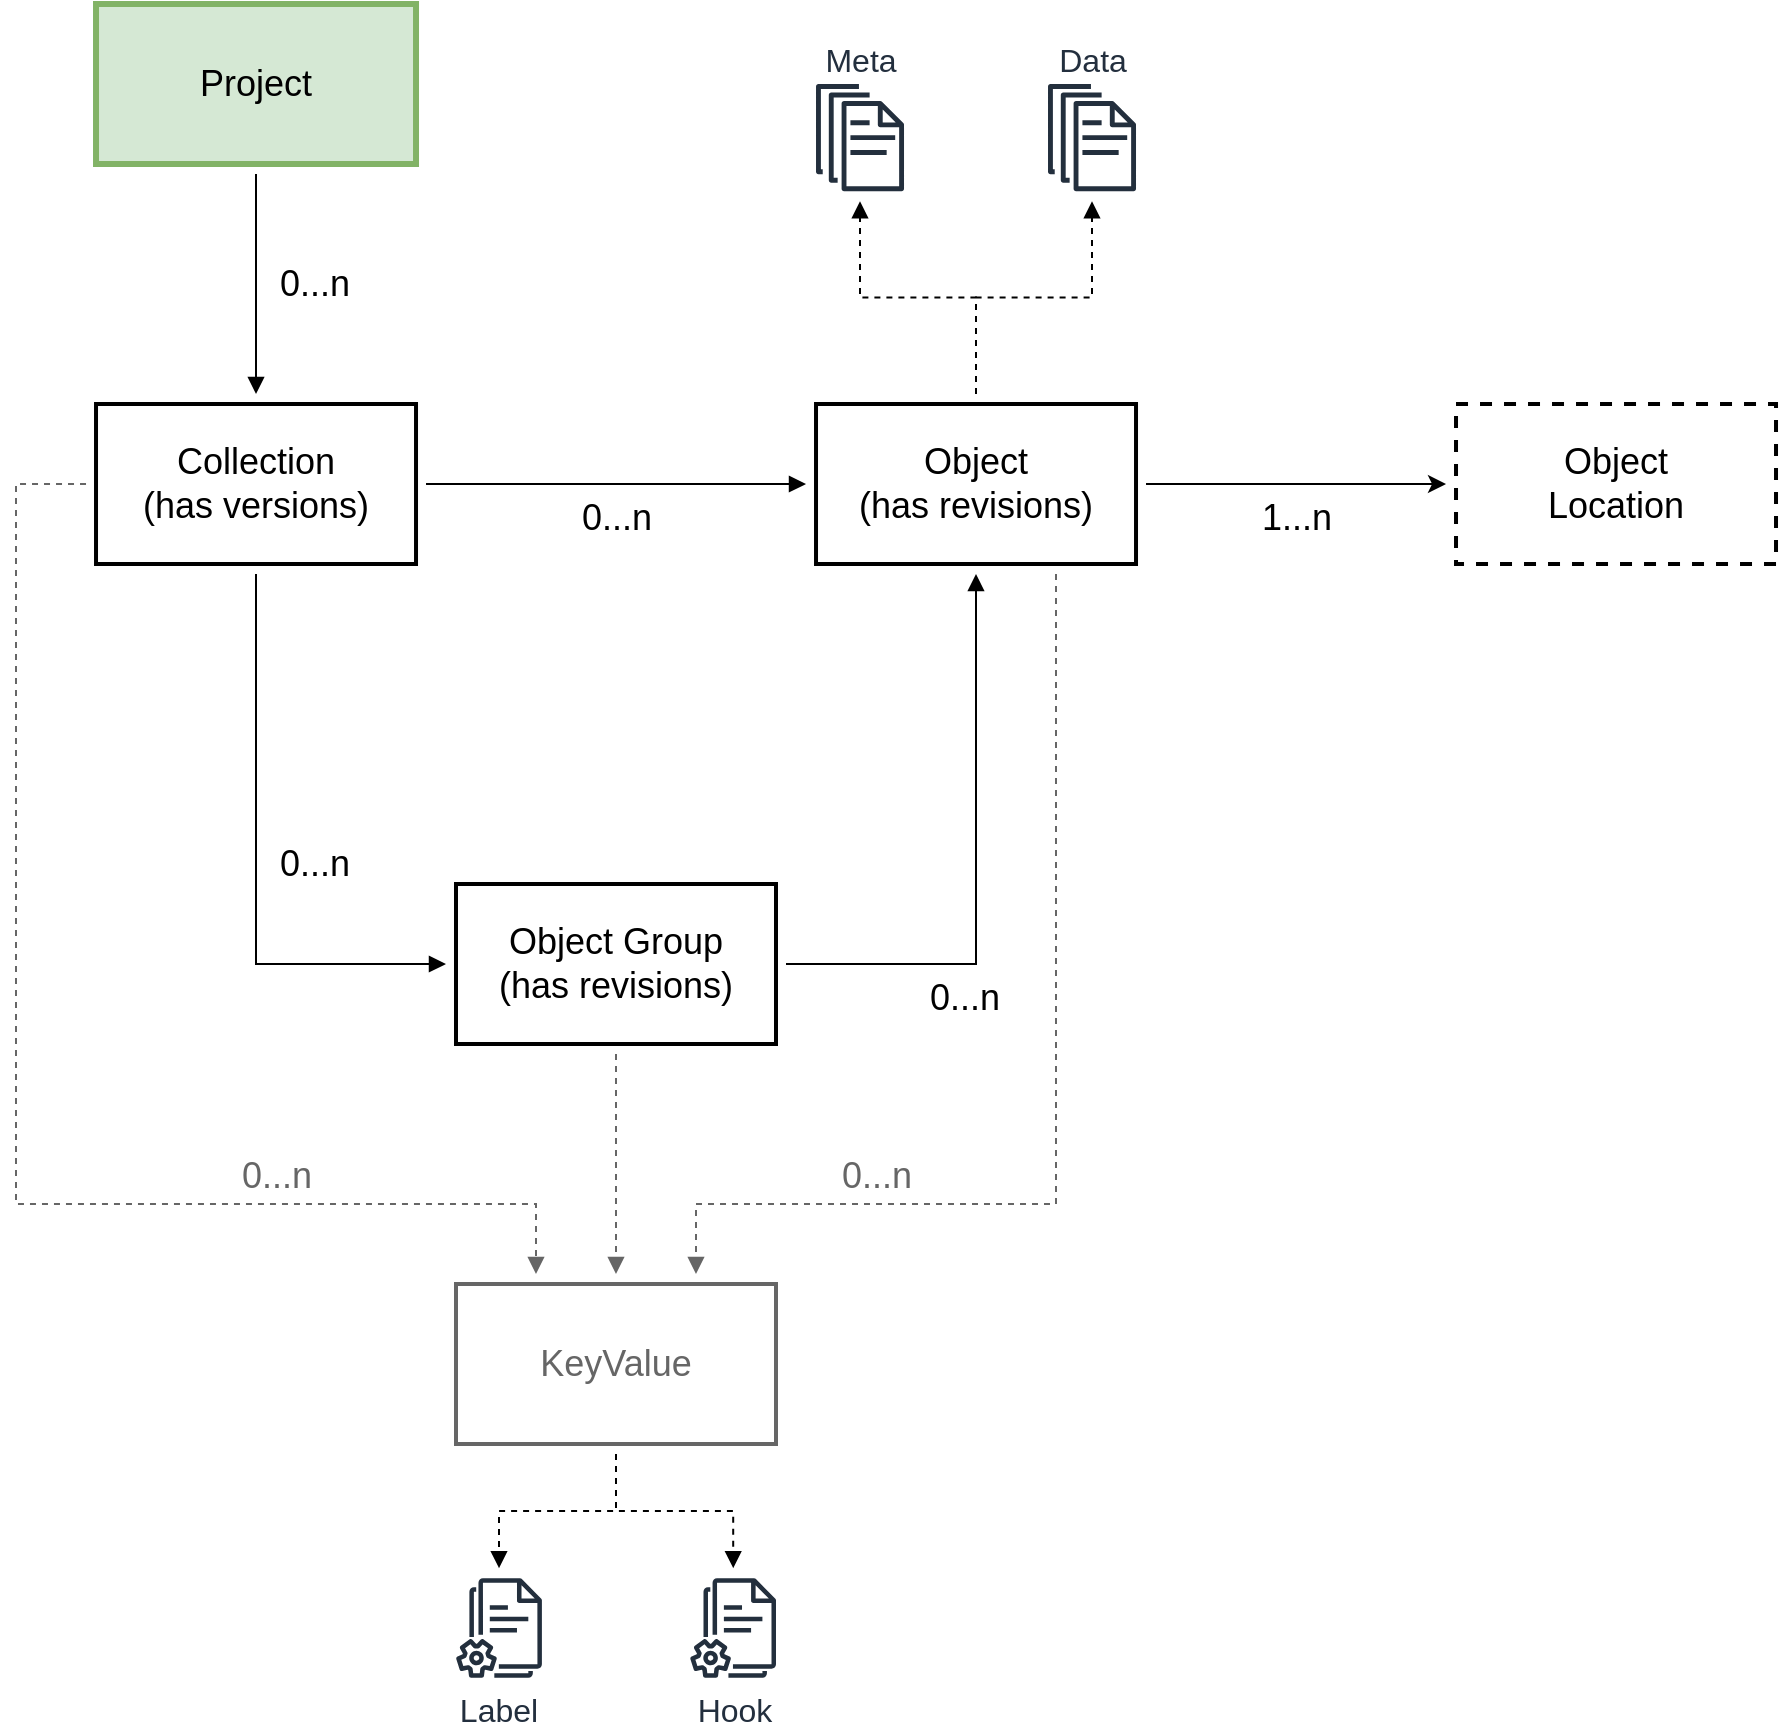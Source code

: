 <mxfile version="20.3.2" type="device"><diagram id="Ht1M8jgEwFfnCIfOTk4-" name="Page-1"><mxGraphModel dx="1422" dy="847" grid="1" gridSize="10" guides="1" tooltips="1" connect="1" arrows="1" fold="1" page="1" pageScale="1" pageWidth="1169" pageHeight="827" math="0" shadow="0"><root><mxCell id="0"/><mxCell id="1" parent="0"/><mxCell id="BF-NJ4ZRC7je2if8lPAY-17" value="0...n" style="edgeStyle=orthogonalEdgeStyle;rounded=0;orthogonalLoop=1;jettySize=auto;html=1;fontSize=18;endArrow=block;endFill=1;sourcePerimeterSpacing=5;targetPerimeterSpacing=5;labelPosition=right;verticalLabelPosition=middle;align=left;verticalAlign=middle;labelBackgroundColor=none;" parent="1" source="BF-NJ4ZRC7je2if8lPAY-1" target="BF-NJ4ZRC7je2if8lPAY-3" edge="1"><mxGeometry y="10" relative="1" as="geometry"><mxPoint as="offset"/></mxGeometry></mxCell><mxCell id="BF-NJ4ZRC7je2if8lPAY-1" value="Project" style="rounded=0;whiteSpace=wrap;html=1;fontSize=18;fontStyle=0;strokeWidth=3;fillColor=#d5e8d4;strokeColor=#82b366;" parent="1" vertex="1"><mxGeometry x="200.01" y="40" width="160" height="80" as="geometry"/></mxCell><mxCell id="BF-NJ4ZRC7je2if8lPAY-63" value="0...n" style="edgeStyle=orthogonalEdgeStyle;rounded=0;orthogonalLoop=1;jettySize=auto;html=1;fontSize=18;endArrow=block;endFill=1;sourcePerimeterSpacing=5;targetPerimeterSpacing=5;labelPosition=center;verticalLabelPosition=bottom;align=center;verticalAlign=top;labelBackgroundColor=none;" parent="1" source="BF-NJ4ZRC7je2if8lPAY-3" target="BF-NJ4ZRC7je2if8lPAY-33" edge="1"><mxGeometry relative="1" as="geometry"/></mxCell><mxCell id="BF-NJ4ZRC7je2if8lPAY-64" value="&lt;div&gt;0...n&lt;/div&gt;" style="edgeStyle=orthogonalEdgeStyle;rounded=0;orthogonalLoop=1;jettySize=auto;html=1;fontSize=18;endArrow=block;endFill=1;sourcePerimeterSpacing=5;targetPerimeterSpacing=5;labelPosition=right;verticalLabelPosition=middle;align=left;verticalAlign=middle;spacingLeft=10;labelBackgroundColor=none;" parent="1" source="BF-NJ4ZRC7je2if8lPAY-3" target="BF-NJ4ZRC7je2if8lPAY-5" edge="1"><mxGeometry relative="1" as="geometry"><Array as="points"><mxPoint x="280" y="520"/></Array></mxGeometry></mxCell><mxCell id="BF-NJ4ZRC7je2if8lPAY-3" value="&lt;div&gt;Collection&lt;/div&gt;&lt;div&gt;(has versions)&lt;/div&gt;" style="rounded=0;whiteSpace=wrap;html=1;fontSize=18;fontStyle=0;strokeWidth=2;" parent="1" vertex="1"><mxGeometry x="200.01" y="240" width="160" height="80" as="geometry"/></mxCell><mxCell id="BF-NJ4ZRC7je2if8lPAY-5" value="&lt;div&gt;Object Group&lt;/div&gt;&lt;div&gt;(has revisions)&lt;br&gt;&lt;/div&gt;" style="rounded=0;whiteSpace=wrap;html=1;fontSize=18;fontStyle=0;strokeWidth=2;" parent="1" vertex="1"><mxGeometry x="380" y="480" width="160" height="80" as="geometry"/></mxCell><mxCell id="BF-NJ4ZRC7je2if8lPAY-70" style="edgeStyle=orthogonalEdgeStyle;rounded=0;orthogonalLoop=1;jettySize=auto;html=1;fontSize=14;endArrow=block;endFill=1;sourcePerimeterSpacing=5;targetPerimeterSpacing=5;dashed=1;labelBackgroundColor=none;" parent="1" source="BF-NJ4ZRC7je2if8lPAY-33" target="BF-NJ4ZRC7je2if8lPAY-68" edge="1"><mxGeometry relative="1" as="geometry"/></mxCell><mxCell id="BF-NJ4ZRC7je2if8lPAY-71" style="edgeStyle=orthogonalEdgeStyle;rounded=0;orthogonalLoop=1;jettySize=auto;html=1;dashed=1;fontSize=14;endArrow=block;endFill=1;sourcePerimeterSpacing=5;targetPerimeterSpacing=5;labelBackgroundColor=none;" parent="1" source="BF-NJ4ZRC7je2if8lPAY-33" target="BF-NJ4ZRC7je2if8lPAY-69" edge="1"><mxGeometry relative="1" as="geometry"/></mxCell><mxCell id="SGJrbi6mIp6kWGR4ePpW-5" value="1...n" style="edgeStyle=orthogonalEdgeStyle;rounded=0;orthogonalLoop=1;jettySize=auto;html=1;fontSize=18;sourcePerimeterSpacing=5;targetPerimeterSpacing=5;labelPosition=center;verticalLabelPosition=bottom;align=center;verticalAlign=top;labelBackgroundColor=none;" parent="1" source="BF-NJ4ZRC7je2if8lPAY-33" target="SGJrbi6mIp6kWGR4ePpW-4" edge="1"><mxGeometry relative="1" as="geometry"/></mxCell><mxCell id="BF-NJ4ZRC7je2if8lPAY-33" value="&lt;div&gt;Object&lt;/div&gt;&lt;div&gt;(has revisions)&lt;br&gt;&lt;/div&gt;" style="rounded=0;whiteSpace=wrap;html=1;fontSize=18;fontStyle=0;strokeWidth=2;" parent="1" vertex="1"><mxGeometry x="560.01" y="240" width="160" height="80" as="geometry"/></mxCell><mxCell id="BF-NJ4ZRC7je2if8lPAY-68" value="Meta" style="sketch=0;outlineConnect=0;fontColor=#232F3E;gradientColor=none;fillColor=#232F3D;strokeColor=none;dashed=0;verticalLabelPosition=top;verticalAlign=bottom;align=center;html=1;fontSize=16;fontStyle=0;aspect=fixed;pointerEvents=1;shape=mxgraph.aws4.documents;strokeWidth=1;labelPosition=center;" parent="1" vertex="1"><mxGeometry x="560.01" y="80" width="44" height="53.63" as="geometry"/></mxCell><mxCell id="BF-NJ4ZRC7je2if8lPAY-69" value="Data" style="sketch=0;outlineConnect=0;fontColor=#232F3E;gradientColor=none;fillColor=#232F3D;strokeColor=none;dashed=0;verticalLabelPosition=top;verticalAlign=bottom;align=center;html=1;fontSize=16;fontStyle=0;aspect=fixed;pointerEvents=1;shape=mxgraph.aws4.documents;strokeWidth=1;labelPosition=center;" parent="1" vertex="1"><mxGeometry x="676.01" y="80" width="44" height="53.63" as="geometry"/></mxCell><mxCell id="SGJrbi6mIp6kWGR4ePpW-4" value="&lt;div&gt;Object&lt;br&gt;&lt;/div&gt;&lt;div&gt;Location&lt;/div&gt;" style="rounded=0;whiteSpace=wrap;html=1;fontSize=18;fontStyle=0;strokeWidth=2;align=center;dashed=1;" parent="1" vertex="1"><mxGeometry x="880.01" y="240" width="160" height="80" as="geometry"/></mxCell><mxCell id="rCBQInFRsI0CBHKIbW-J-4" value="&lt;div&gt;0...n&lt;/div&gt;" style="edgeStyle=orthogonalEdgeStyle;rounded=0;orthogonalLoop=1;jettySize=auto;html=1;fontSize=18;endArrow=block;endFill=1;sourcePerimeterSpacing=5;targetPerimeterSpacing=5;labelPosition=center;verticalLabelPosition=bottom;align=center;verticalAlign=top;spacingLeft=10;labelBackgroundColor=none;" parent="1" source="BF-NJ4ZRC7je2if8lPAY-5" target="BF-NJ4ZRC7je2if8lPAY-33" edge="1"><mxGeometry x="-0.425" relative="1" as="geometry"><mxPoint x="290.01" y="335" as="sourcePoint"/><mxPoint x="290.01" y="485" as="targetPoint"/><mxPoint as="offset"/></mxGeometry></mxCell><mxCell id="wNNHbhRPh81jo8ROfXnw-12" style="edgeStyle=orthogonalEdgeStyle;rounded=0;orthogonalLoop=1;jettySize=auto;html=1;dashed=1;targetPerimeterSpacing=5;sourcePerimeterSpacing=5;endArrow=block;endFill=1;labelBackgroundColor=none;" parent="1" source="rCBQInFRsI0CBHKIbW-J-5" target="wNNHbhRPh81jo8ROfXnw-10" edge="1"><mxGeometry relative="1" as="geometry"/></mxCell><mxCell id="rCBQInFRsI0CBHKIbW-J-5" value="&lt;div&gt;KeyValue&lt;/div&gt;" style="rounded=0;whiteSpace=wrap;html=1;fontSize=18;fontStyle=0;strokeWidth=2;strokeColor=#666666;fontColor=#666666;" parent="1" vertex="1"><mxGeometry x="380" y="680" width="160" height="80" as="geometry"/></mxCell><mxCell id="rCBQInFRsI0CBHKIbW-J-7" value="" style="edgeStyle=orthogonalEdgeStyle;rounded=0;orthogonalLoop=1;jettySize=auto;html=1;fontSize=18;endArrow=block;endFill=1;sourcePerimeterSpacing=5;targetPerimeterSpacing=5;labelPosition=center;verticalLabelPosition=bottom;align=center;verticalAlign=top;spacingLeft=10;dashed=1;strokeColor=#666666;fontColor=#666666;" parent="1" source="BF-NJ4ZRC7je2if8lPAY-5" target="rCBQInFRsI0CBHKIbW-J-5" edge="1"><mxGeometry x="-0.727" relative="1" as="geometry"><mxPoint x="200.01" y="640" as="sourcePoint"/><mxPoint x="540.01" y="610" as="targetPoint"/><mxPoint as="offset"/><Array as="points"><mxPoint x="460" y="620"/><mxPoint x="460" y="620"/></Array></mxGeometry></mxCell><mxCell id="rCBQInFRsI0CBHKIbW-J-9" value="&lt;div style=&quot;font-size: 18px;&quot;&gt;0...n&lt;br style=&quot;font-size: 18px;&quot;&gt;&lt;/div&gt;" style="edgeStyle=orthogonalEdgeStyle;rounded=0;orthogonalLoop=1;jettySize=auto;html=1;fontSize=18;endArrow=block;endFill=1;sourcePerimeterSpacing=5;targetPerimeterSpacing=5;labelPosition=center;verticalLabelPosition=top;align=center;verticalAlign=bottom;spacingLeft=0;dashed=1;strokeColor=#666666;fontColor=#666666;labelBackgroundColor=none;" parent="1" source="BF-NJ4ZRC7je2if8lPAY-33" target="rCBQInFRsI0CBHKIbW-J-5" edge="1"><mxGeometry x="0.528" relative="1" as="geometry"><mxPoint x="290.01" y="575" as="sourcePoint"/><mxPoint x="450.01" y="685" as="targetPoint"/><mxPoint as="offset"/><Array as="points"><mxPoint x="680" y="640"/><mxPoint x="500" y="640"/></Array></mxGeometry></mxCell><mxCell id="rCBQInFRsI0CBHKIbW-J-11" value="0...n" style="edgeStyle=orthogonalEdgeStyle;rounded=0;orthogonalLoop=1;jettySize=auto;html=1;fontSize=18;endArrow=block;endFill=1;sourcePerimeterSpacing=5;targetPerimeterSpacing=5;labelPosition=center;verticalLabelPosition=top;align=center;verticalAlign=bottom;spacingLeft=0;dashed=1;strokeColor=#666666;fontColor=#666666;labelBackgroundColor=none;" parent="1" source="BF-NJ4ZRC7je2if8lPAY-3" target="rCBQInFRsI0CBHKIbW-J-5" edge="1"><mxGeometry x="0.522" relative="1" as="geometry"><mxPoint x="290.053" y="575" as="sourcePoint"/><mxPoint x="449.967" y="685" as="targetPoint"/><mxPoint as="offset"/><Array as="points"><mxPoint x="160" y="280"/><mxPoint x="160" y="640"/><mxPoint x="420" y="640"/></Array></mxGeometry></mxCell><mxCell id="wNNHbhRPh81jo8ROfXnw-10" value="Label" style="sketch=0;outlineConnect=0;fontColor=#232F3E;gradientColor=none;fillColor=#232F3D;strokeColor=none;dashed=0;verticalLabelPosition=bottom;verticalAlign=top;align=center;html=1;fontSize=16;fontStyle=0;aspect=fixed;pointerEvents=1;shape=mxgraph.aws4.documents2;" parent="1" vertex="1"><mxGeometry x="380" y="827" width="42.95" height="50" as="geometry"/></mxCell><mxCell id="wNNHbhRPh81jo8ROfXnw-11" value="Hook" style="sketch=0;outlineConnect=0;fontColor=#232F3E;gradientColor=none;fillColor=#232F3D;strokeColor=none;dashed=0;verticalLabelPosition=bottom;verticalAlign=top;align=center;html=1;fontSize=16;fontStyle=0;aspect=fixed;pointerEvents=1;shape=mxgraph.aws4.documents2;" parent="1" vertex="1"><mxGeometry x="497.05" y="827" width="42.95" height="50" as="geometry"/></mxCell><mxCell id="wNNHbhRPh81jo8ROfXnw-13" style="edgeStyle=orthogonalEdgeStyle;rounded=0;orthogonalLoop=1;jettySize=auto;html=1;dashed=1;targetPerimeterSpacing=5;sourcePerimeterSpacing=5;endArrow=block;endFill=1;labelBackgroundColor=none;" parent="1" source="rCBQInFRsI0CBHKIbW-J-5" target="wNNHbhRPh81jo8ROfXnw-11" edge="1"><mxGeometry relative="1" as="geometry"><mxPoint x="469.99" y="775" as="sourcePoint"/><mxPoint x="411.49" y="832.076" as="targetPoint"/></mxGeometry></mxCell></root></mxGraphModel></diagram></mxfile>